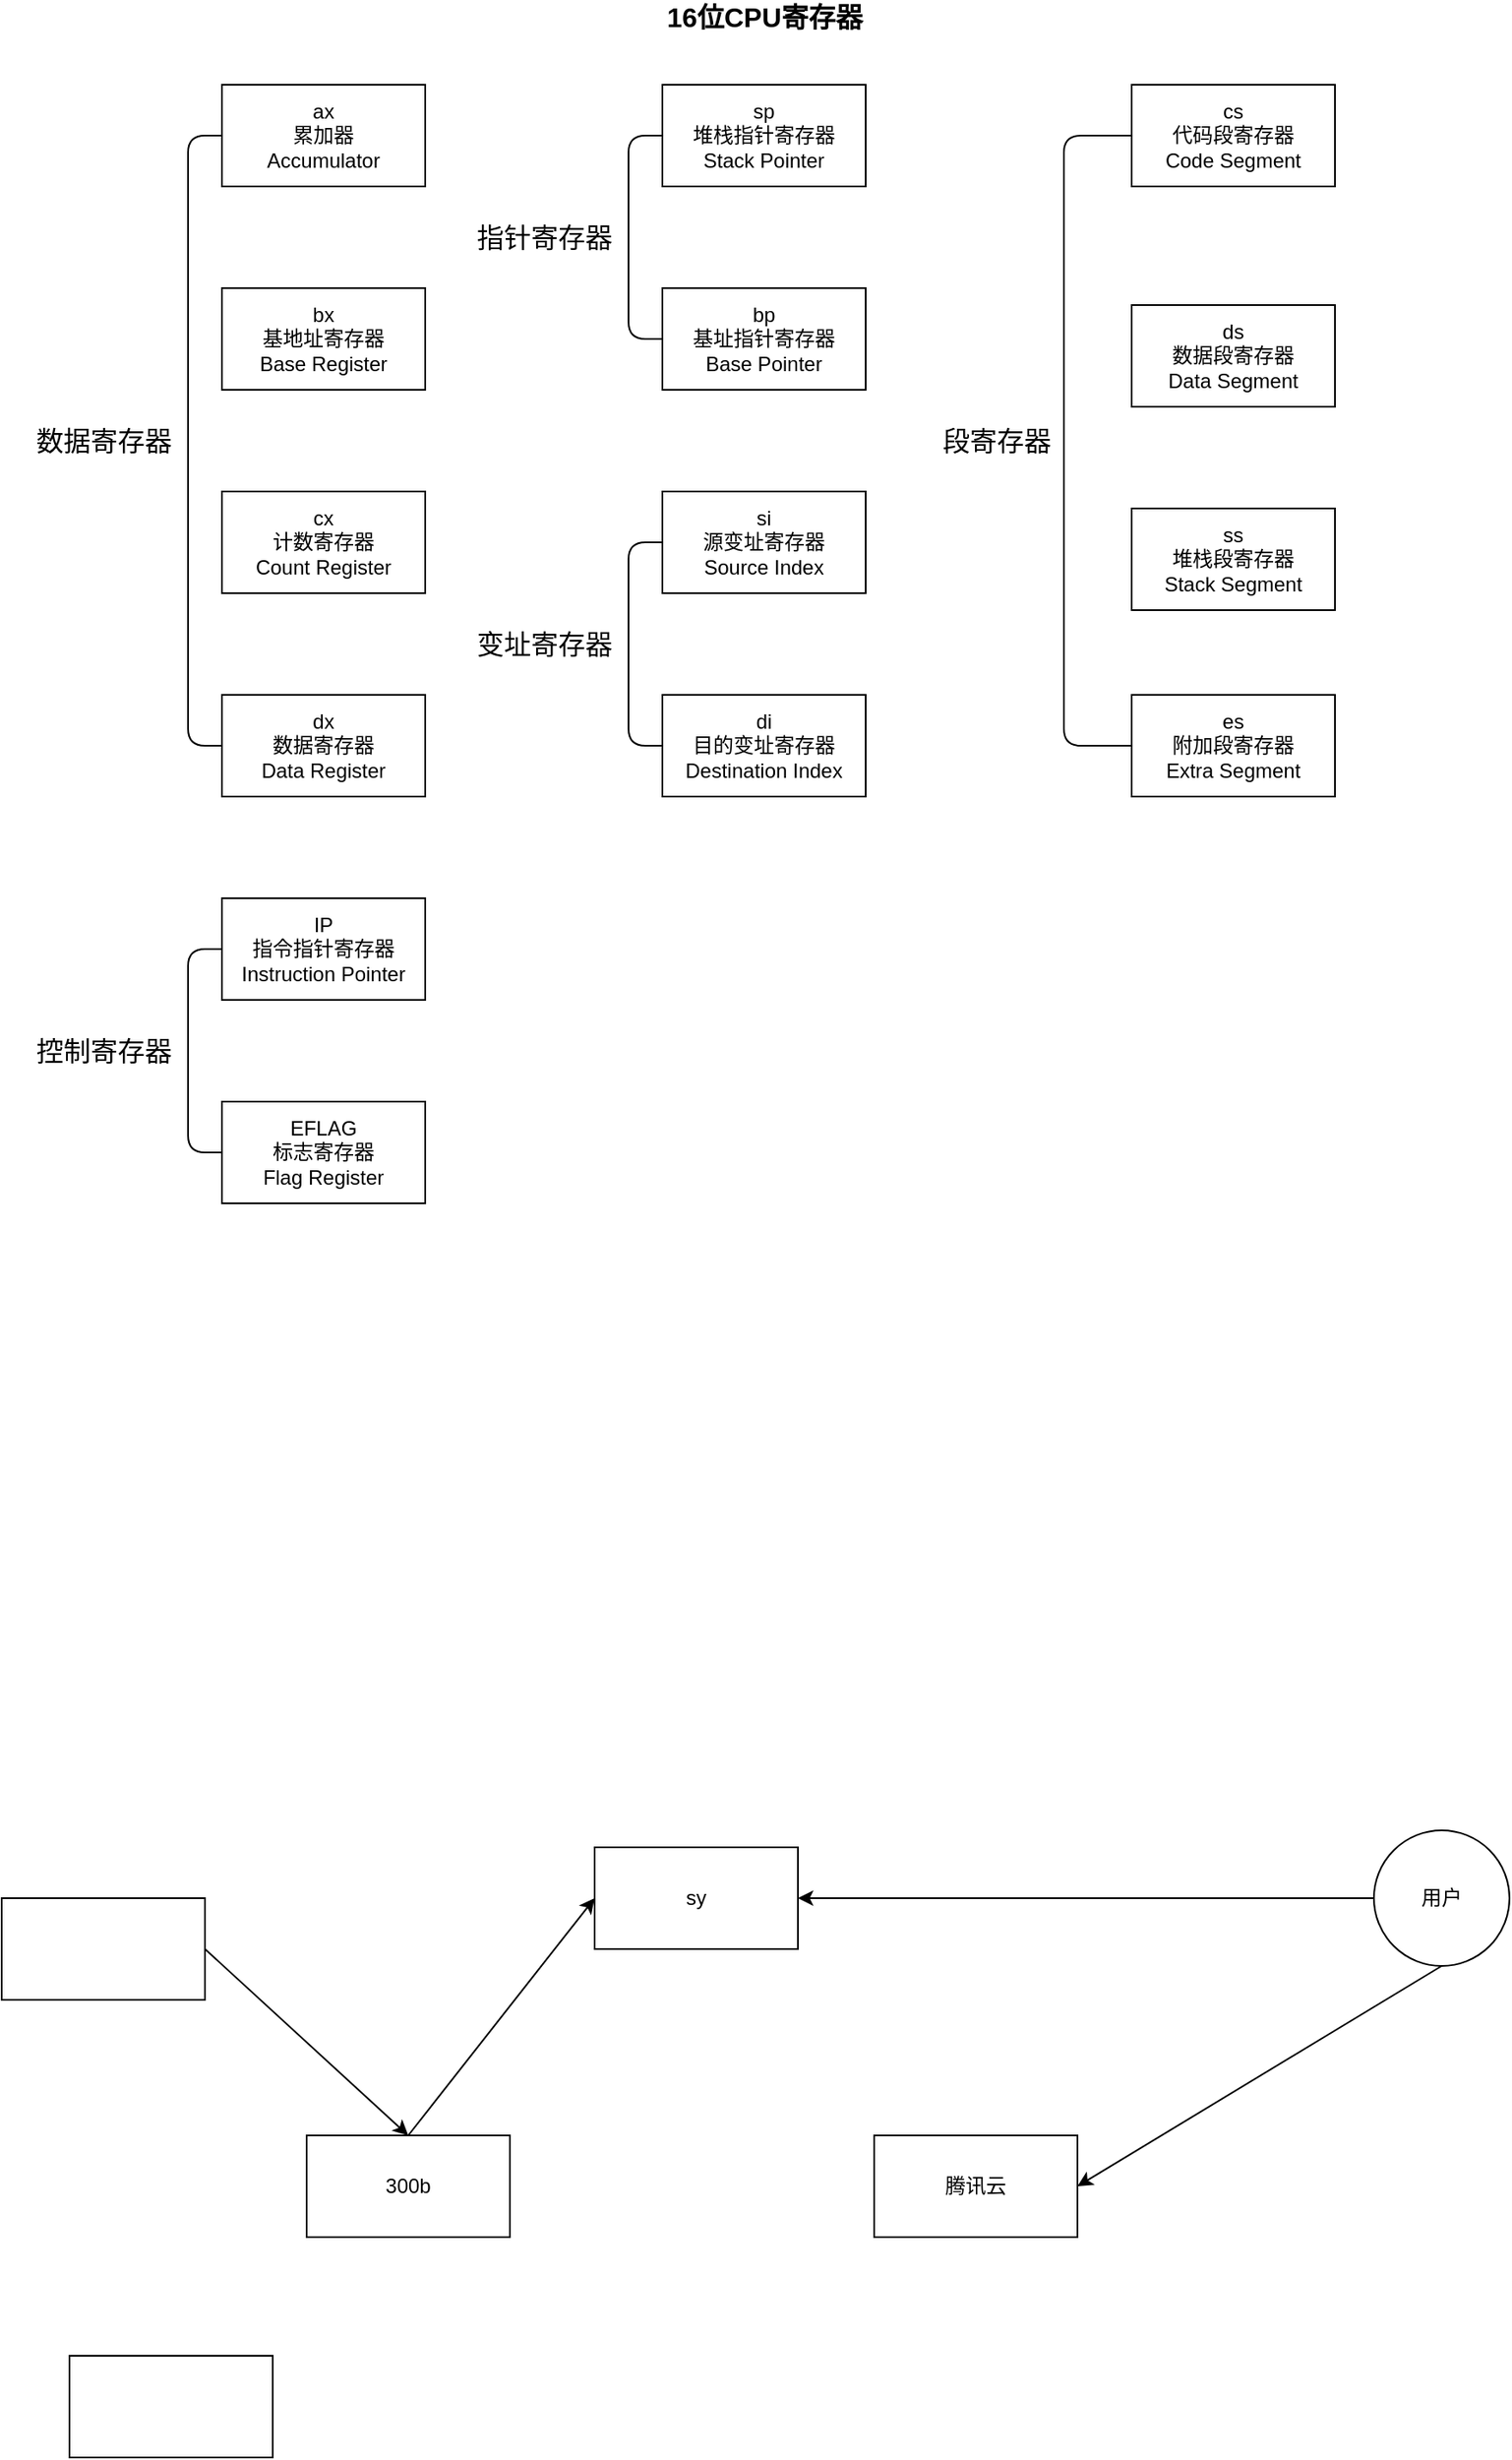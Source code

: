 <mxfile>
    <diagram id="e9o5MpUv1LQBWrytiZt4" name="第 1 页">
        <mxGraphModel dx="1572" dy="839" grid="1" gridSize="10" guides="1" tooltips="1" connect="1" arrows="1" fold="1" page="1" pageScale="1" pageWidth="1654" pageHeight="2336" math="0" shadow="0">
            <root>
                <mxCell id="0"/>
                <mxCell id="1" parent="0"/>
                <mxCell id="2" value="ax&lt;br&gt;累加器&lt;br&gt;Accumulator" style="whiteSpace=wrap;html=1;" parent="1" vertex="1">
                    <mxGeometry x="170" y="180" width="120" height="60" as="geometry"/>
                </mxCell>
                <mxCell id="3" value="bx&lt;br&gt;基地址寄存器&lt;br&gt;Base Register" style="whiteSpace=wrap;html=1;" parent="1" vertex="1">
                    <mxGeometry x="170" y="300" width="120" height="60" as="geometry"/>
                </mxCell>
                <mxCell id="4" value="cx&lt;br&gt;计数寄存器&lt;br&gt;Count Register" style="whiteSpace=wrap;html=1;" parent="1" vertex="1">
                    <mxGeometry x="170" y="420" width="120" height="60" as="geometry"/>
                </mxCell>
                <mxCell id="5" value="cs &lt;br&gt;代码段寄存器&lt;br&gt;Code Segment" style="whiteSpace=wrap;html=1;" parent="1" vertex="1">
                    <mxGeometry x="707" y="180" width="120" height="60" as="geometry"/>
                </mxCell>
                <mxCell id="6" value="sp&lt;br&gt;堆栈指针寄存器&lt;br&gt;Stack Pointer" style="whiteSpace=wrap;html=1;" parent="1" vertex="1">
                    <mxGeometry x="430" y="180" width="120" height="60" as="geometry"/>
                </mxCell>
                <mxCell id="7" value="ds&lt;br&gt;数据段寄存器&lt;br&gt;Data Segment" style="whiteSpace=wrap;html=1;" parent="1" vertex="1">
                    <mxGeometry x="707" y="310" width="120" height="60" as="geometry"/>
                </mxCell>
                <mxCell id="8" value="bp&lt;br&gt;基址指针寄存器&lt;br&gt;Base Pointer" style="whiteSpace=wrap;html=1;" parent="1" vertex="1">
                    <mxGeometry x="430" y="300" width="120" height="60" as="geometry"/>
                </mxCell>
                <mxCell id="9" value="ss&lt;br&gt;堆栈段寄存器&lt;br&gt;Stack Segment" style="whiteSpace=wrap;html=1;" parent="1" vertex="1">
                    <mxGeometry x="707" y="430" width="120" height="60" as="geometry"/>
                </mxCell>
                <mxCell id="10" value="si&lt;br&gt;源变址寄存器&lt;br&gt;Source Index" style="whiteSpace=wrap;html=1;" parent="1" vertex="1">
                    <mxGeometry x="430" y="420" width="120" height="60" as="geometry"/>
                </mxCell>
                <mxCell id="11" value="dx&lt;br&gt;数据寄存器&lt;br&gt;Data Register" style="whiteSpace=wrap;html=1;" parent="1" vertex="1">
                    <mxGeometry x="170" y="540" width="120" height="60" as="geometry"/>
                </mxCell>
                <mxCell id="12" value="es&lt;br&gt;附加段寄存器&lt;br&gt;Extra Segment" style="whiteSpace=wrap;html=1;" parent="1" vertex="1">
                    <mxGeometry x="707" y="540" width="120" height="60" as="geometry"/>
                </mxCell>
                <mxCell id="13" value="di&lt;br&gt;目的变址寄存器&lt;br&gt;Destination Index" style="whiteSpace=wrap;html=1;" parent="1" vertex="1">
                    <mxGeometry x="430" y="540" width="120" height="60" as="geometry"/>
                </mxCell>
                <mxCell id="14" value="&lt;b&gt;&lt;font style=&quot;font-size: 16px&quot;&gt;16位CPU寄存器&lt;/font&gt;&lt;/b&gt;" style="text;html=1;resizable=0;autosize=1;align=center;verticalAlign=middle;points=[];fillColor=none;strokeColor=none;rounded=0;" parent="1" vertex="1">
                    <mxGeometry x="425" y="130" width="130" height="20" as="geometry"/>
                </mxCell>
                <mxCell id="18" value="" style="shape=curlyBracket;whiteSpace=wrap;html=1;rounded=1;fontSize=16;size=0;" parent="1" vertex="1">
                    <mxGeometry x="150" y="210" width="20" height="360" as="geometry"/>
                </mxCell>
                <mxCell id="19" value="数据寄存器" style="text;html=1;align=center;verticalAlign=middle;resizable=0;points=[];autosize=1;strokeColor=none;fillColor=none;fontSize=16;" parent="1" vertex="1">
                    <mxGeometry x="50" y="380" width="100" height="20" as="geometry"/>
                </mxCell>
                <mxCell id="20" value="" style="shape=curlyBracket;whiteSpace=wrap;html=1;rounded=1;fontSize=16;size=0;" parent="1" vertex="1">
                    <mxGeometry x="410" y="210" width="20" height="120" as="geometry"/>
                </mxCell>
                <mxCell id="21" value="指针寄存器" style="text;html=1;align=center;verticalAlign=middle;resizable=0;points=[];autosize=1;strokeColor=none;fillColor=none;fontSize=16;" parent="1" vertex="1">
                    <mxGeometry x="310" y="260" width="100" height="20" as="geometry"/>
                </mxCell>
                <mxCell id="22" value="" style="shape=curlyBracket;whiteSpace=wrap;html=1;rounded=1;fontSize=16;size=0;" parent="1" vertex="1">
                    <mxGeometry x="410" y="450" width="20" height="120" as="geometry"/>
                </mxCell>
                <mxCell id="23" value="变址寄存器" style="text;html=1;align=center;verticalAlign=middle;resizable=0;points=[];autosize=1;strokeColor=none;fillColor=none;fontSize=16;" parent="1" vertex="1">
                    <mxGeometry x="310" y="500" width="100" height="20" as="geometry"/>
                </mxCell>
                <mxCell id="29" value="" style="shape=curlyBracket;whiteSpace=wrap;html=1;rounded=1;fontSize=16;size=0;" parent="1" vertex="1">
                    <mxGeometry x="667" y="210" width="40" height="360" as="geometry"/>
                </mxCell>
                <mxCell id="30" value="段寄存器" style="text;html=1;align=center;verticalAlign=middle;resizable=0;points=[];autosize=1;strokeColor=none;fillColor=none;fontSize=16;" parent="1" vertex="1">
                    <mxGeometry x="587" y="380" width="80" height="20" as="geometry"/>
                </mxCell>
                <mxCell id="31" value="IP&lt;br&gt;指令指针寄存器&lt;br&gt;Instruction Pointer" style="whiteSpace=wrap;html=1;" parent="1" vertex="1">
                    <mxGeometry x="170" y="660" width="120" height="60" as="geometry"/>
                </mxCell>
                <mxCell id="32" value="&lt;span&gt;EFLAG&lt;/span&gt;&lt;br&gt;&lt;span&gt;标志寄存器&lt;br&gt;Flag Register&lt;br&gt;&lt;/span&gt;" style="whiteSpace=wrap;html=1;" parent="1" vertex="1">
                    <mxGeometry x="170" y="780" width="120" height="60" as="geometry"/>
                </mxCell>
                <mxCell id="33" value="" style="shape=curlyBracket;whiteSpace=wrap;html=1;rounded=1;fontSize=16;size=0;" parent="1" vertex="1">
                    <mxGeometry x="150" y="690" width="20" height="120" as="geometry"/>
                </mxCell>
                <mxCell id="34" value="控制寄存器" style="text;html=1;align=center;verticalAlign=middle;resizable=0;points=[];autosize=1;strokeColor=none;fillColor=none;fontSize=16;" parent="1" vertex="1">
                    <mxGeometry x="50" y="740" width="100" height="20" as="geometry"/>
                </mxCell>
                <mxCell id="38" style="edgeStyle=none;html=1;exitX=0.5;exitY=0;exitDx=0;exitDy=0;entryX=0;entryY=0.5;entryDx=0;entryDy=0;" edge="1" parent="1" source="35" target="37">
                    <mxGeometry relative="1" as="geometry"/>
                </mxCell>
                <mxCell id="35" value="300b" style="whiteSpace=wrap;html=1;" vertex="1" parent="1">
                    <mxGeometry x="220" y="1390" width="120" height="60" as="geometry"/>
                </mxCell>
                <mxCell id="36" value="腾讯云" style="whiteSpace=wrap;html=1;" vertex="1" parent="1">
                    <mxGeometry x="555" y="1390" width="120" height="60" as="geometry"/>
                </mxCell>
                <mxCell id="37" value="sy" style="whiteSpace=wrap;html=1;" vertex="1" parent="1">
                    <mxGeometry x="390" y="1220" width="120" height="60" as="geometry"/>
                </mxCell>
                <mxCell id="45" style="edgeStyle=none;html=1;exitX=0;exitY=0.5;exitDx=0;exitDy=0;" edge="1" parent="1" source="40" target="37">
                    <mxGeometry relative="1" as="geometry"/>
                </mxCell>
                <mxCell id="46" style="edgeStyle=none;html=1;exitX=0.5;exitY=1;exitDx=0;exitDy=0;entryX=1;entryY=0.5;entryDx=0;entryDy=0;" edge="1" parent="1" source="40" target="36">
                    <mxGeometry relative="1" as="geometry"/>
                </mxCell>
                <mxCell id="40" value="用户" style="ellipse;whiteSpace=wrap;html=1;" vertex="1" parent="1">
                    <mxGeometry x="850" y="1210" width="80" height="80" as="geometry"/>
                </mxCell>
                <mxCell id="48" style="edgeStyle=none;html=1;exitX=1;exitY=0.5;exitDx=0;exitDy=0;entryX=0.5;entryY=0;entryDx=0;entryDy=0;" edge="1" parent="1" source="47" target="35">
                    <mxGeometry relative="1" as="geometry"/>
                </mxCell>
                <mxCell id="47" value="" style="whiteSpace=wrap;html=1;" vertex="1" parent="1">
                    <mxGeometry x="40" y="1250" width="120" height="60" as="geometry"/>
                </mxCell>
                <mxCell id="49" value="" style="whiteSpace=wrap;html=1;" vertex="1" parent="1">
                    <mxGeometry x="80" y="1520" width="120" height="60" as="geometry"/>
                </mxCell>
            </root>
        </mxGraphModel>
    </diagram>
</mxfile>